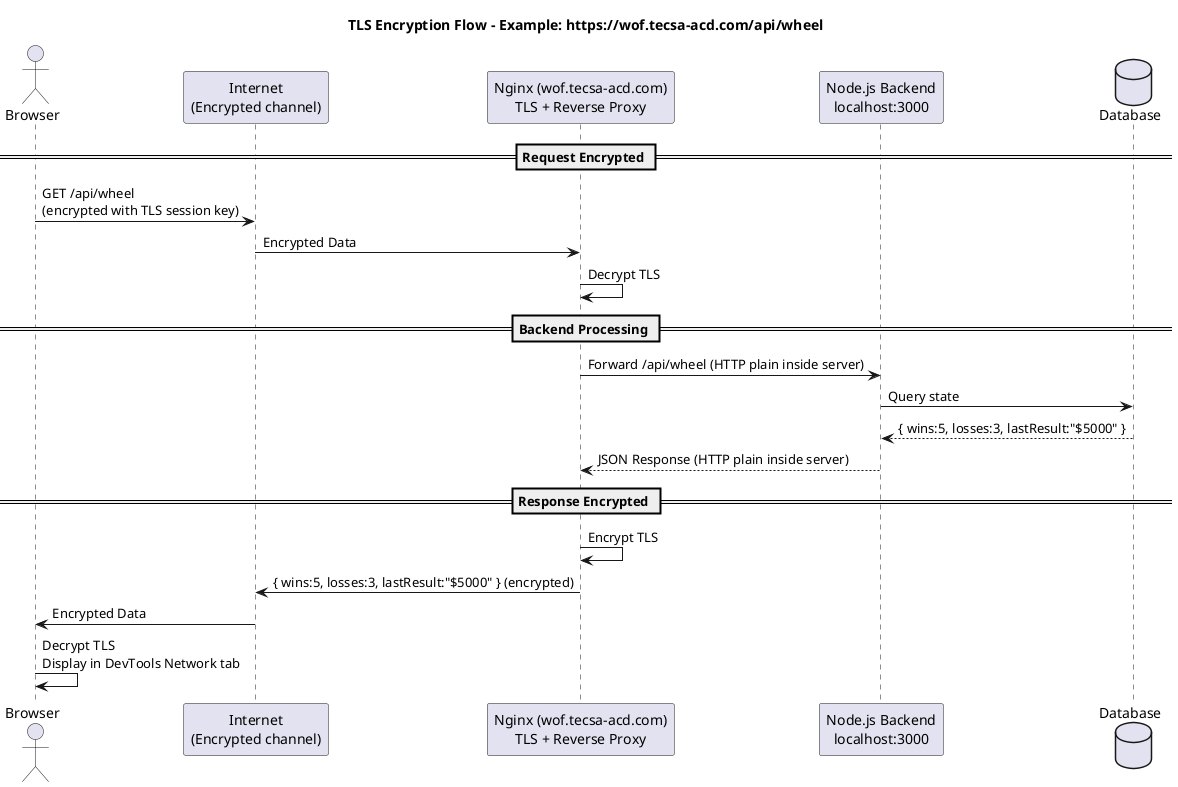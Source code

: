 @startuml
title TLS Encryption Flow – Example: https://wof.tecsa-acd.com/api/wheel

actor Browser as Client
participant "Internet\n(Encrypted channel)" as Net
participant "Nginx (wof.tecsa-acd.com)\nTLS + Reverse Proxy" as Nginx
participant "Node.js Backend\nlocalhost:3000" as Backend
database "Database" as DB

== Request Encrypted ==
Client -> Net : GET /api/wheel\n(encrypted with TLS session key)
Net -> Nginx : Encrypted Data
Nginx -> Nginx : Decrypt TLS

== Backend Processing ==
Nginx -> Backend : Forward /api/wheel (HTTP plain inside server)
Backend -> DB : Query state
DB --> Backend : { wins:5, losses:3, lastResult:"$5000" }
Backend --> Nginx : JSON Response (HTTP plain inside server)

== Response Encrypted ==
Nginx -> Nginx : Encrypt TLS
Nginx -> Net : { wins:5, losses:3, lastResult:"$5000" } (encrypted)
Net -> Client : Encrypted Data
Client -> Client : Decrypt TLS\nDisplay in DevTools Network tab

@enduml
